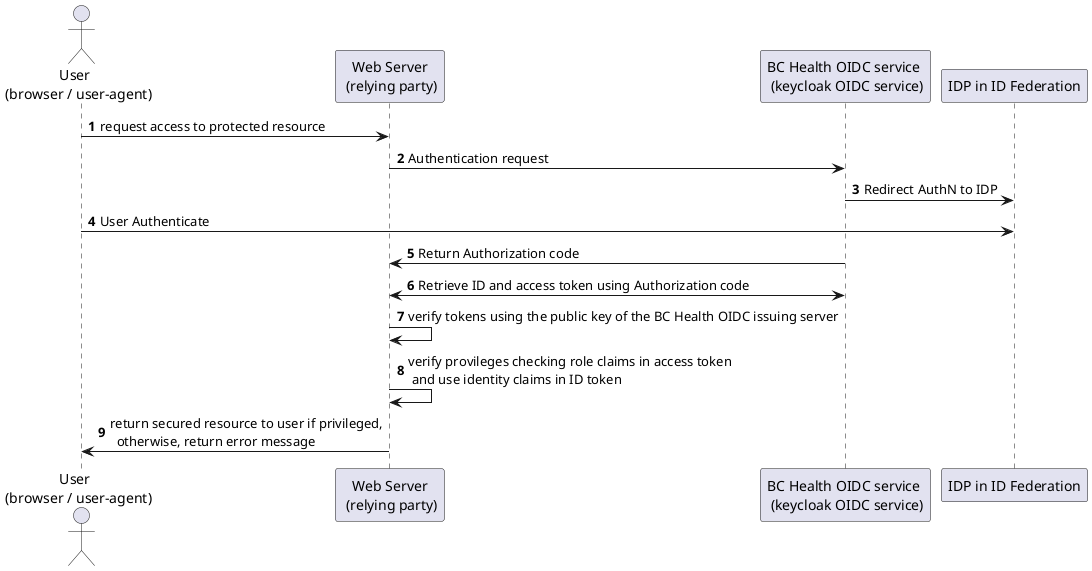 @startuml OIDC_grant_flow

autonumber

    actor "User  \n(browser / user-agent)"

    "User  \n(browser / user-agent)"  ->  "Web Server\n (relying party)" : request access to protected resource

    "Web Server\n (relying party)" -> "BC Health OIDC service \n (keycloak OIDC service)" : Authentication request

    "BC Health OIDC service \n (keycloak OIDC service)" -> "IDP in ID Federation" : Redirect AuthN to IDP

   "User  \n(browser / user-agent)" -> "IDP in ID Federation" : User Authenticate

    "BC Health OIDC service \n (keycloak OIDC service)" -> "Web Server\n (relying party)" : Return Authorization code

    "Web Server\n (relying party)" <-> "BC Health OIDC service \n (keycloak OIDC service)"  : Retrieve ID and access token using Authorization code

    "Web Server\n (relying party)" -> "Web Server\n (relying party)" : verify tokens using the public key of the BC Health OIDC issuing server

    "Web Server\n (relying party)" -> "Web Server\n (relying party)" : verify provileges checking role claims in access token \n and use identity claims in ID token
    
    "Web Server\n (relying party)" -> "User  \n(browser / user-agent)"  : return secured resource to user if privileged,\n  otherwise, return error message 
@enduml
